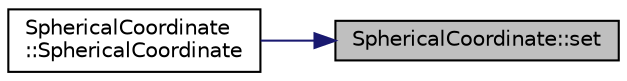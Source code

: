 digraph "SphericalCoordinate::set"
{
 // LATEX_PDF_SIZE
  edge [fontname="Helvetica",fontsize="10",labelfontname="Helvetica",labelfontsize="10"];
  node [fontname="Helvetica",fontsize="10",shape=record];
  rankdir="RL";
  Node1 [label="SphericalCoordinate::set",height=0.2,width=0.4,color="black", fillcolor="grey75", style="filled", fontcolor="black",tooltip=" "];
  Node1 -> Node2 [dir="back",color="midnightblue",fontsize="10",style="solid",fontname="Helvetica"];
  Node2 [label="SphericalCoordinate\l::SphericalCoordinate",height=0.2,width=0.4,color="black", fillcolor="white", style="filled",URL="$classSphericalCoordinate.html#ab6c4356e7b87278148301f5b736af1a8",tooltip=" "];
}
